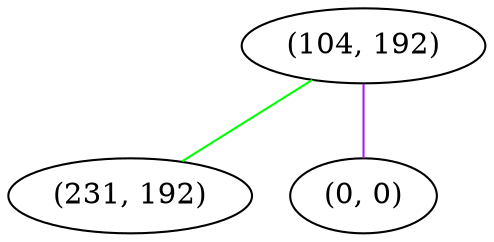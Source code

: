 graph "" {
"(104, 192)";
"(231, 192)";
"(0, 0)";
"(104, 192)" -- "(0, 0)"  [color=purple, key=0, weight=4];
"(104, 192)" -- "(231, 192)"  [color=green, key=0, weight=2];
}
